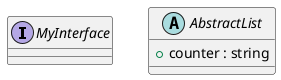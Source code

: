 {
  "sha1": "qb6kc3gm04uln9w4c2yctmvydmbfowz",
  "insertion": {
    "when": "2024-06-04T17:28:42.220Z",
    "user": "plantuml@gmail.com"
  }
}
@startuml
interface MyInterface {
}

abstract class AbstractList {
+counter : string
}
@enduml
